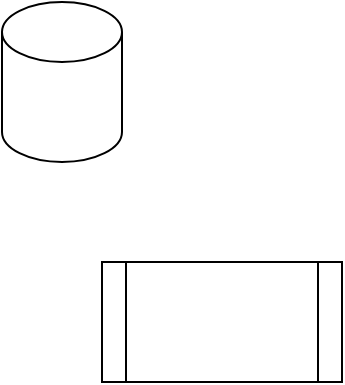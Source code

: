 <mxfile version="15.7.0" type="github">
  <diagram id="4Bd1W0xZMciOPQ-n_Vfr" name="Page-1">
    <mxGraphModel dx="868" dy="458" grid="1" gridSize="10" guides="1" tooltips="1" connect="1" arrows="1" fold="1" page="1" pageScale="1" pageWidth="827" pageHeight="1169" math="0" shadow="0">
      <root>
        <mxCell id="0" />
        <mxCell id="1" parent="0" />
        <mxCell id="hf-DhBm2axDyuIXbZWgt-2" value="" style="shape=process;whiteSpace=wrap;html=1;backgroundOutline=1;" vertex="1" parent="1">
          <mxGeometry x="350" y="610" width="120" height="60" as="geometry" />
        </mxCell>
        <mxCell id="hf-DhBm2axDyuIXbZWgt-3" value="" style="shape=cylinder3;whiteSpace=wrap;html=1;boundedLbl=1;backgroundOutline=1;size=15;" vertex="1" parent="1">
          <mxGeometry x="300" y="480" width="60" height="80" as="geometry" />
        </mxCell>
      </root>
    </mxGraphModel>
  </diagram>
</mxfile>
